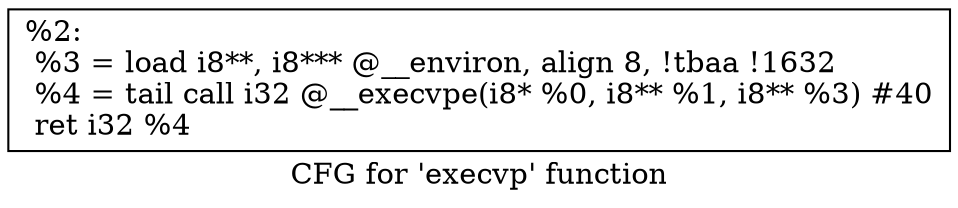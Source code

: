 digraph "CFG for 'execvp' function" {
	label="CFG for 'execvp' function";

	Node0x1d0c9a0 [shape=record,label="{%2:\l  %3 = load i8**, i8*** @__environ, align 8, !tbaa !1632\l  %4 = tail call i32 @__execvpe(i8* %0, i8** %1, i8** %3) #40\l  ret i32 %4\l}"];
}
